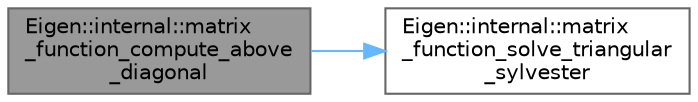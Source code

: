 digraph "Eigen::internal::matrix_function_compute_above_diagonal"
{
 // LATEX_PDF_SIZE
  bgcolor="transparent";
  edge [fontname=Helvetica,fontsize=10,labelfontname=Helvetica,labelfontsize=10];
  node [fontname=Helvetica,fontsize=10,shape=box,height=0.2,width=0.4];
  rankdir="LR";
  Node1 [id="Node000001",label="Eigen::internal::matrix\l_function_compute_above\l_diagonal",height=0.2,width=0.4,color="gray40", fillcolor="grey60", style="filled", fontcolor="black",tooltip="Compute part of matrix function above block diagonal."];
  Node1 -> Node2 [id="edge1_Node000001_Node000002",color="steelblue1",style="solid",tooltip=" "];
  Node2 [id="Node000002",label="Eigen::internal::matrix\l_function_solve_triangular\l_sylvester",height=0.2,width=0.4,color="grey40", fillcolor="white", style="filled",URL="$namespace_eigen_1_1internal.html#a9f7e5b9803071057e7ed4e887da4a1bb",tooltip="Solve a triangular Sylvester equation AX + XB = C"];
}

